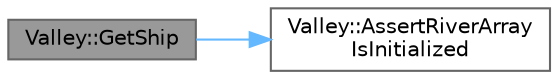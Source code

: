 digraph "Valley::GetShip"
{
 // LATEX_PDF_SIZE
  bgcolor="transparent";
  edge [fontname=Helvetica,fontsize=10,labelfontname=Helvetica,labelfontsize=10];
  node [fontname=Helvetica,fontsize=10,shape=box,height=0.2,width=0.4];
  rankdir="LR";
  Node1 [id="Node000001",label="Valley::GetShip",height=0.2,width=0.4,color="gray40", fillcolor="grey60", style="filled", fontcolor="black",tooltip="Gets a reference to the ship."];
  Node1 -> Node2 [id="edge1_Node000001_Node000002",color="steelblue1",style="solid",tooltip=" "];
  Node2 [id="Node000002",label="Valley::AssertRiverArray\lIsInitialized",height=0.2,width=0.4,color="grey40", fillcolor="white", style="filled",URL="$classValley.html#a9ce0d2c2139f10629fcb12ec2e261f35",tooltip="Asserts that the river array is initialized."];
}
